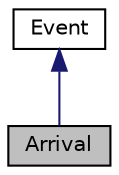 digraph "Arrival"
{
 // LATEX_PDF_SIZE
  edge [fontname="Helvetica",fontsize="10",labelfontname="Helvetica",labelfontsize="10"];
  node [fontname="Helvetica",fontsize="10",shape=record];
  Node1 [label="Arrival",height=0.2,width=0.4,color="black", fillcolor="grey75", style="filled", fontcolor="black",tooltip="classe representant l'évènement d'arriver du client La classe permet de gérer l'arriver du client dan..."];
  Node2 -> Node1 [dir="back",color="midnightblue",fontsize="10",style="solid",fontname="Helvetica"];
  Node2 [label="Event",height=0.2,width=0.4,color="black", fillcolor="white", style="filled",URL="$class_event.html",tooltip="classe representant un évènement de la simulation comme l'arrivée et le départ d'un client dans la ba..."];
}
